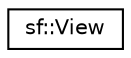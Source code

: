 digraph "Graphical Class Hierarchy"
{
  edge [fontname="Helvetica",fontsize="10",labelfontname="Helvetica",labelfontsize="10"];
  node [fontname="Helvetica",fontsize="10",shape=record];
  rankdir="LR";
  Node0 [label="sf::View",height=0.2,width=0.4,color="black", fillcolor="white", style="filled",URL="$classsf_1_1_view.html",tooltip="2D camera that defines what region is shown on screen "];
}
